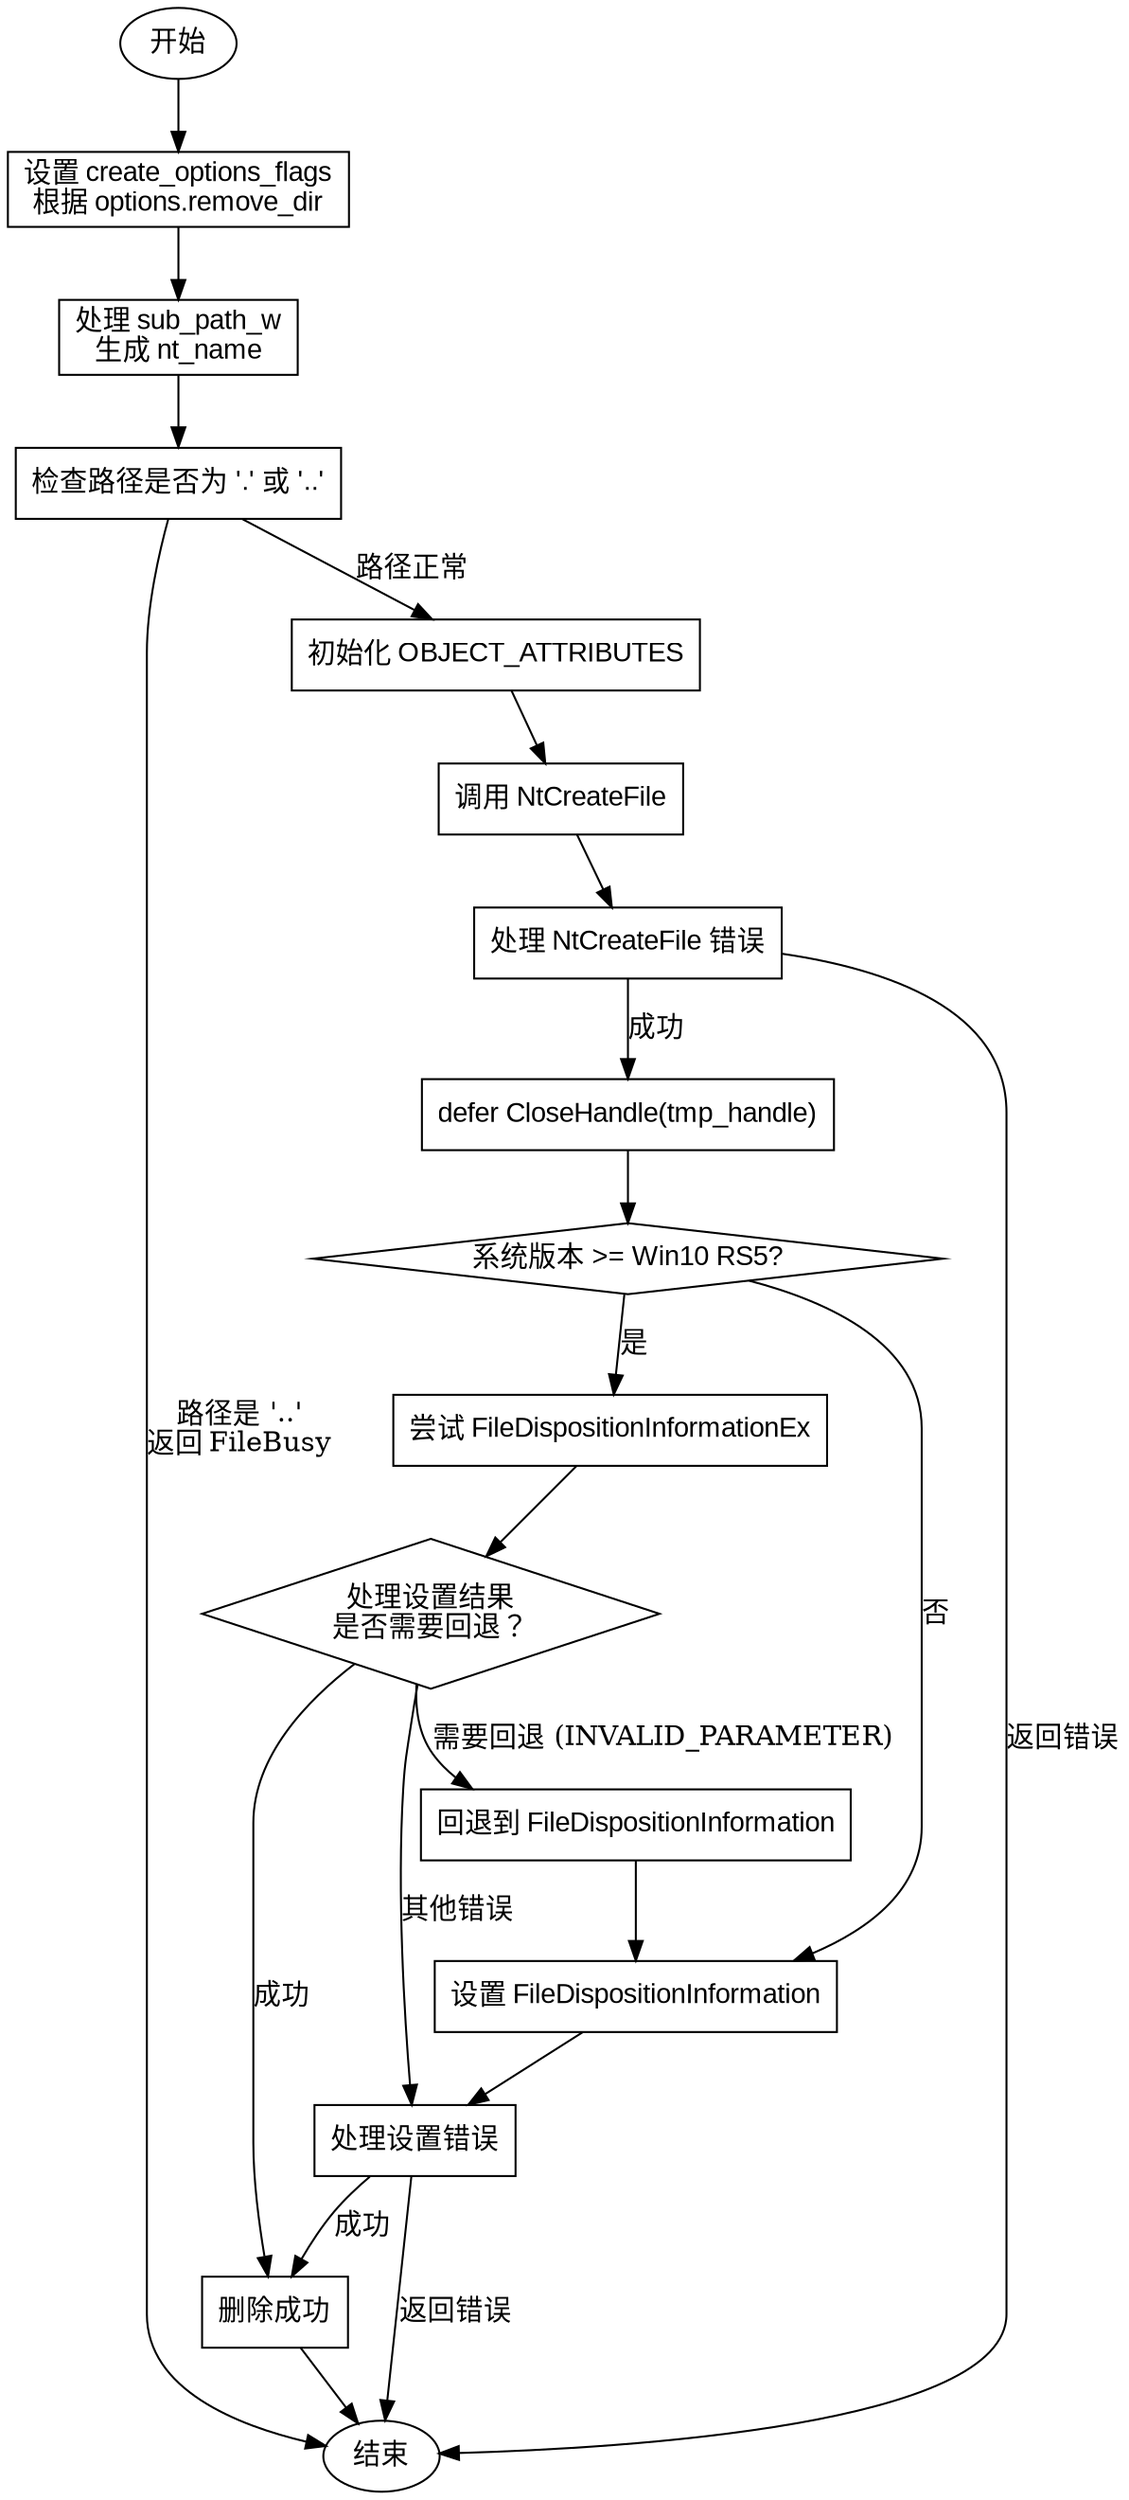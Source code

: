
digraph DeleteFileFlow {
    node [shape=rectangle, fontname="Arial"];
    start [label="开始", shape=ellipse];
    end [label="结束", shape=ellipse];
    set_flags [label="设置 create_options_flags\n根据 options.remove_dir"];
    process_path [label="处理 sub_path_w\n生成 nt_name"];
    check_dot [label="检查路径是否为 '.' 或 '..'"];
    init_attr [label="初始化 OBJECT_ATTRIBUTES"];
    nt_create [label="调用 NtCreateFile"];
    handle_ntcreate_errors [label="处理 NtCreateFile 错误"];
    defer_close [label="defer CloseHandle(tmp_handle)"];
    check_win_version [label="系统版本 >= Win10 RS5?", shape=diamond];
    try_ex_disposition [label="尝试 FileDispositionInformationEx"];
    handle_ex_result [label="处理设置结果\n是否需要回退？", shape=diamond];
    fallback [label="回退到 FileDispositionInformation"];
    set_disposition [label="设置 FileDispositionInformation"];
    handle_disposition_errors [label="处理设置错误"];
    success [label="删除成功"];

    start -> set_flags;
    set_flags -> process_path;
    process_path -> check_dot;
    check_dot -> init_attr [label="路径正常"];
    check_dot -> end [label="路径是 '..'\n返回 FileBusy"];
    init_attr -> nt_create;
    nt_create -> handle_ntcreate_errors;
    handle_ntcreate_errors -> defer_close [label="成功"];
    handle_ntcreate_errors -> end [label="返回错误"];
    defer_close -> check_win_version;
    check_win_version -> try_ex_disposition [label="是"];
    check_win_version -> set_disposition [label="否"];
    try_ex_disposition -> handle_ex_result;
    handle_ex_result -> fallback [label="需要回退 (INVALID_PARAMETER)"];
    handle_ex_result -> success [label="成功"];
    handle_ex_result -> handle_disposition_errors [label="其他错误"];
    fallback -> set_disposition;
    set_disposition -> handle_disposition_errors;
    handle_disposition_errors -> success [label="成功"];
    handle_disposition_errors -> end [label="返回错误"];
    success -> end;
}
